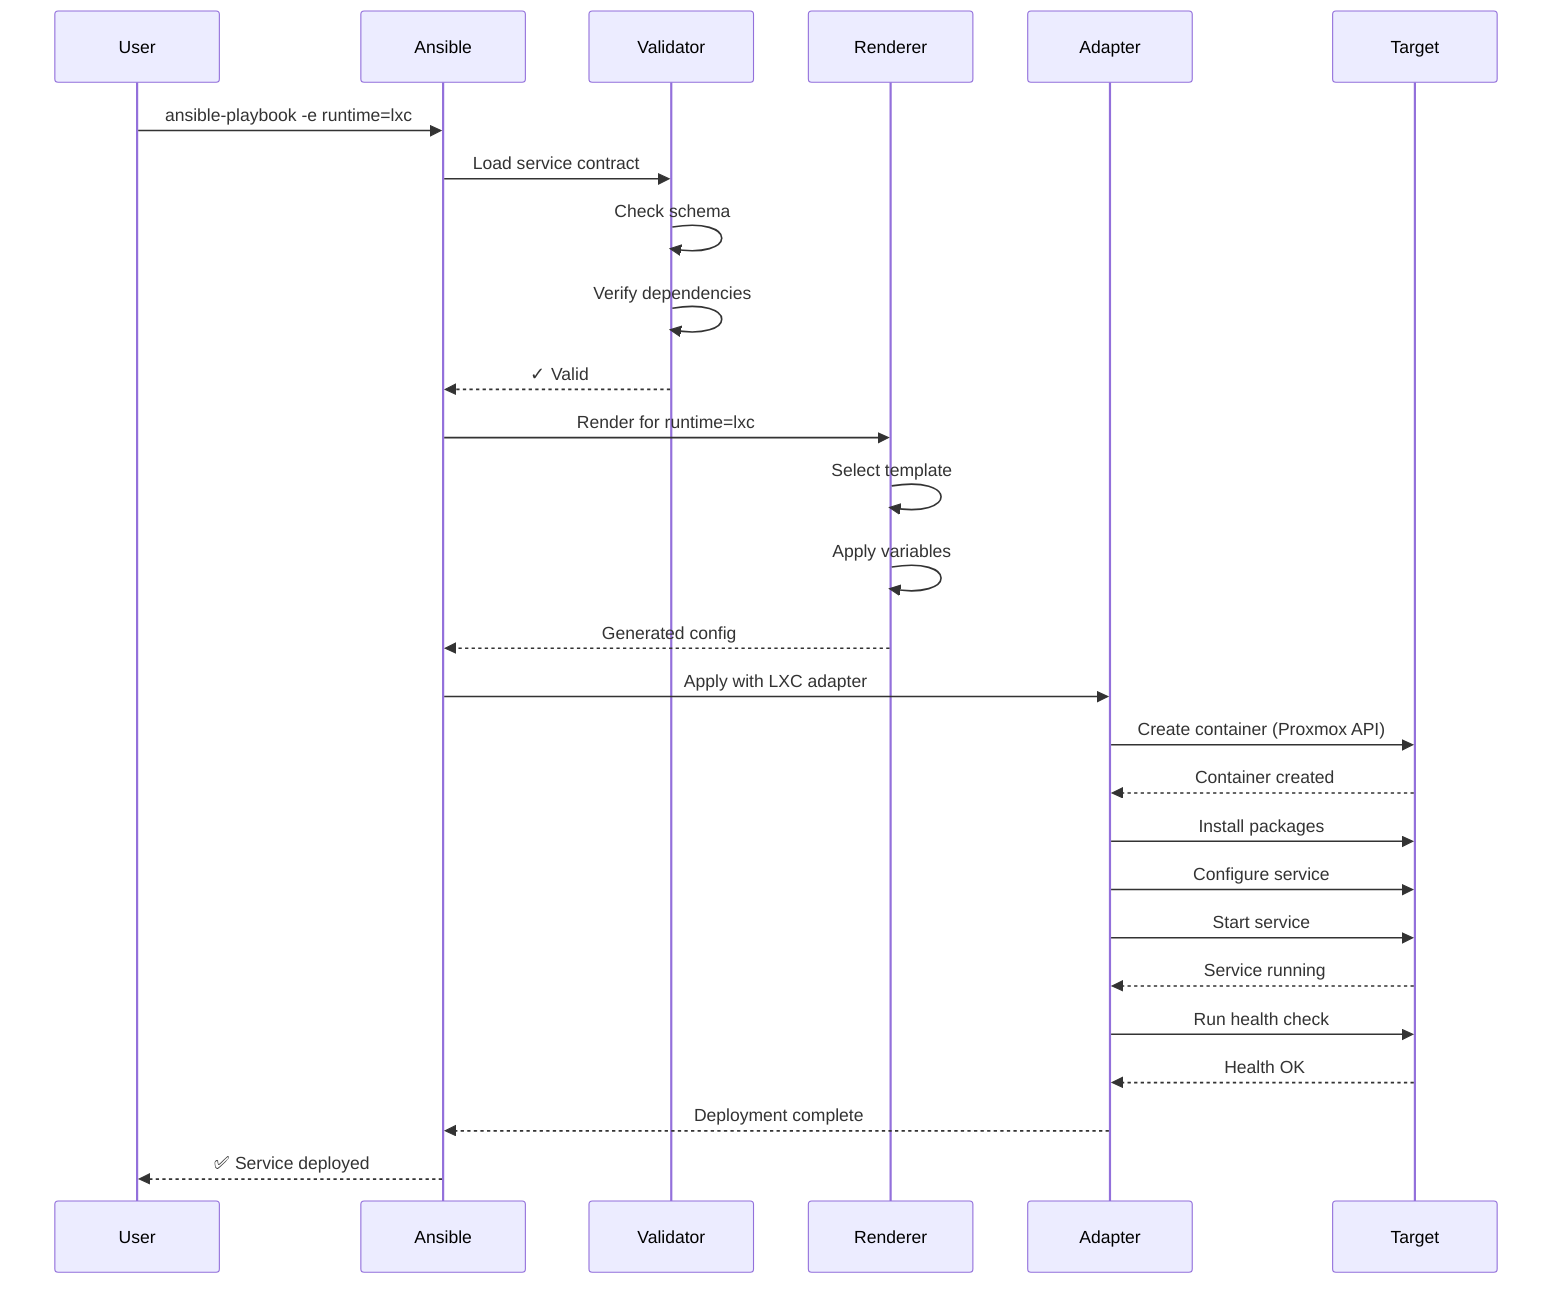 sequenceDiagram
    participant User
    participant Ansible
    participant Validator
    participant Renderer
    participant Adapter
    participant Target
    
    User->>Ansible: ansible-playbook -e runtime=lxc
    Ansible->>Validator: Load service contract
    Validator->>Validator: Check schema
    Validator->>Validator: Verify dependencies
    Validator-->>Ansible: ✓ Valid
    
    Ansible->>Renderer: Render for runtime=lxc
    Renderer->>Renderer: Select template
    Renderer->>Renderer: Apply variables
    Renderer-->>Ansible: Generated config
    
    Ansible->>Adapter: Apply with LXC adapter
    Adapter->>Target: Create container (Proxmox API)
    Target-->>Adapter: Container created
    Adapter->>Target: Install packages
    Adapter->>Target: Configure service
    Adapter->>Target: Start service
    Target-->>Adapter: Service running
    
    Adapter->>Target: Run health check
    Target-->>Adapter: Health OK
    Adapter-->>Ansible: Deployment complete
    Ansible-->>User: ✅ Service deployed
